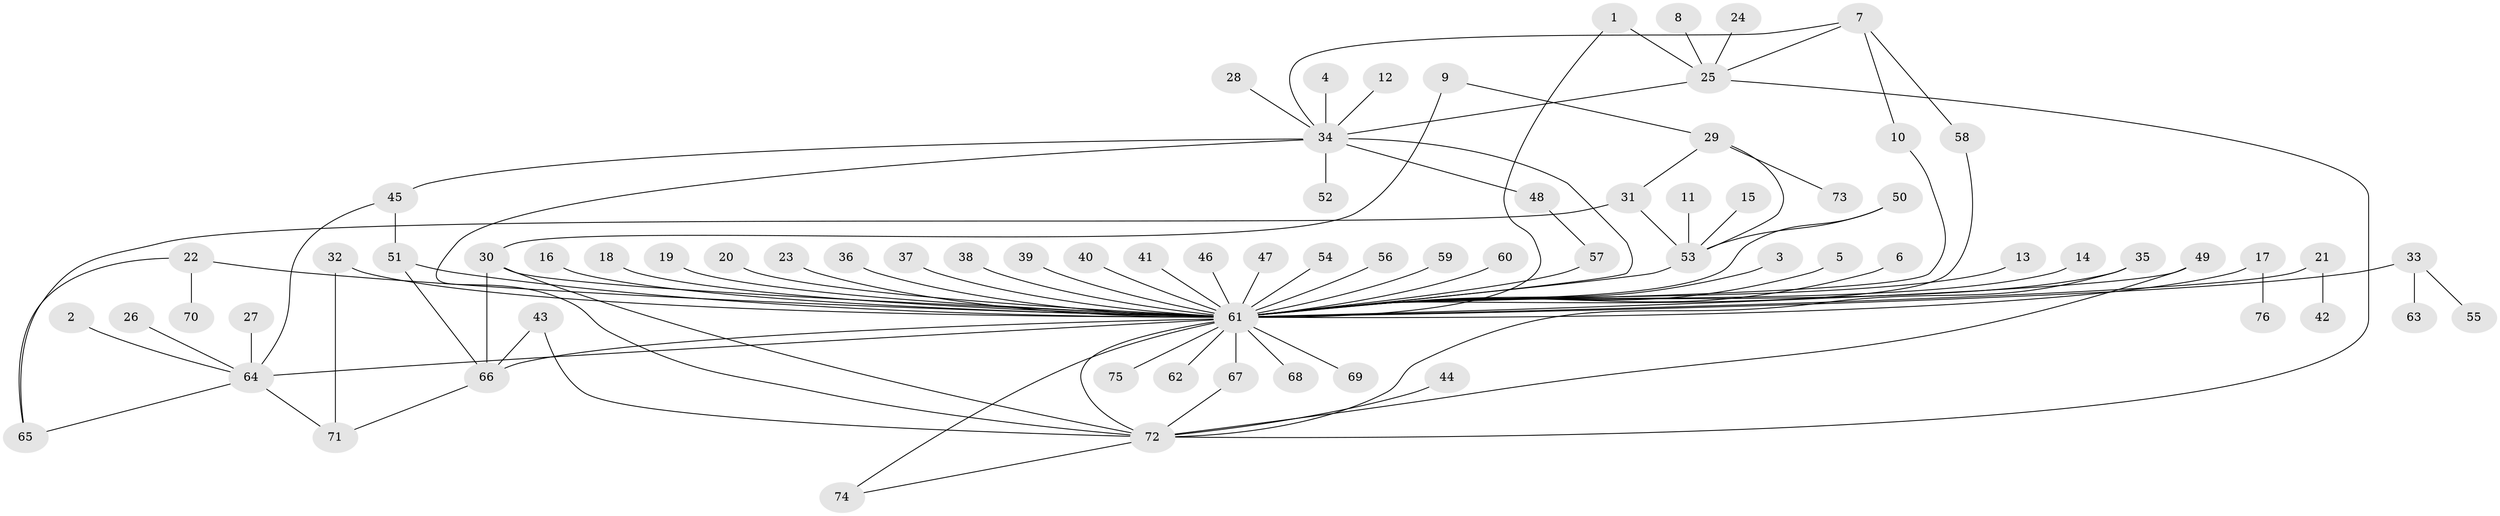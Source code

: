 // original degree distribution, {3: 0.12837837837837837, 65: 0.006756756756756757, 2: 0.22297297297297297, 9: 0.013513513513513514, 5: 0.013513513513513514, 4: 0.08108108108108109, 10: 0.006756756756756757, 1: 0.5067567567567568, 13: 0.006756756756756757, 8: 0.006756756756756757, 6: 0.006756756756756757}
// Generated by graph-tools (version 1.1) at 2025/01/03/09/25 03:01:48]
// undirected, 76 vertices, 99 edges
graph export_dot {
graph [start="1"]
  node [color=gray90,style=filled];
  1;
  2;
  3;
  4;
  5;
  6;
  7;
  8;
  9;
  10;
  11;
  12;
  13;
  14;
  15;
  16;
  17;
  18;
  19;
  20;
  21;
  22;
  23;
  24;
  25;
  26;
  27;
  28;
  29;
  30;
  31;
  32;
  33;
  34;
  35;
  36;
  37;
  38;
  39;
  40;
  41;
  42;
  43;
  44;
  45;
  46;
  47;
  48;
  49;
  50;
  51;
  52;
  53;
  54;
  55;
  56;
  57;
  58;
  59;
  60;
  61;
  62;
  63;
  64;
  65;
  66;
  67;
  68;
  69;
  70;
  71;
  72;
  73;
  74;
  75;
  76;
  1 -- 25 [weight=1.0];
  1 -- 61 [weight=1.0];
  2 -- 64 [weight=1.0];
  3 -- 61 [weight=1.0];
  4 -- 34 [weight=1.0];
  5 -- 61 [weight=1.0];
  6 -- 61 [weight=1.0];
  7 -- 10 [weight=1.0];
  7 -- 25 [weight=1.0];
  7 -- 34 [weight=1.0];
  7 -- 58 [weight=1.0];
  8 -- 25 [weight=1.0];
  9 -- 29 [weight=1.0];
  9 -- 30 [weight=1.0];
  10 -- 61 [weight=1.0];
  11 -- 53 [weight=1.0];
  12 -- 34 [weight=1.0];
  13 -- 61 [weight=1.0];
  14 -- 61 [weight=1.0];
  15 -- 53 [weight=1.0];
  16 -- 61 [weight=1.0];
  17 -- 61 [weight=1.0];
  17 -- 76 [weight=1.0];
  18 -- 61 [weight=1.0];
  19 -- 61 [weight=1.0];
  20 -- 61 [weight=1.0];
  21 -- 42 [weight=1.0];
  21 -- 61 [weight=2.0];
  22 -- 61 [weight=1.0];
  22 -- 65 [weight=1.0];
  22 -- 70 [weight=1.0];
  23 -- 61 [weight=1.0];
  24 -- 25 [weight=1.0];
  25 -- 34 [weight=1.0];
  25 -- 72 [weight=1.0];
  26 -- 64 [weight=1.0];
  27 -- 64 [weight=1.0];
  28 -- 34 [weight=1.0];
  29 -- 31 [weight=1.0];
  29 -- 53 [weight=1.0];
  29 -- 73 [weight=1.0];
  30 -- 61 [weight=2.0];
  30 -- 66 [weight=1.0];
  30 -- 72 [weight=1.0];
  31 -- 53 [weight=1.0];
  31 -- 65 [weight=1.0];
  32 -- 61 [weight=1.0];
  32 -- 71 [weight=1.0];
  33 -- 55 [weight=1.0];
  33 -- 61 [weight=1.0];
  33 -- 63 [weight=1.0];
  34 -- 45 [weight=1.0];
  34 -- 48 [weight=1.0];
  34 -- 52 [weight=1.0];
  34 -- 61 [weight=1.0];
  34 -- 72 [weight=1.0];
  35 -- 61 [weight=1.0];
  35 -- 72 [weight=1.0];
  36 -- 61 [weight=1.0];
  37 -- 61 [weight=1.0];
  38 -- 61 [weight=1.0];
  39 -- 61 [weight=2.0];
  40 -- 61 [weight=1.0];
  41 -- 61 [weight=1.0];
  43 -- 66 [weight=1.0];
  43 -- 72 [weight=1.0];
  44 -- 72 [weight=1.0];
  45 -- 51 [weight=1.0];
  45 -- 64 [weight=1.0];
  46 -- 61 [weight=1.0];
  47 -- 61 [weight=1.0];
  48 -- 57 [weight=1.0];
  49 -- 61 [weight=1.0];
  49 -- 72 [weight=1.0];
  50 -- 53 [weight=1.0];
  50 -- 61 [weight=2.0];
  51 -- 61 [weight=2.0];
  51 -- 66 [weight=1.0];
  53 -- 61 [weight=1.0];
  54 -- 61 [weight=1.0];
  56 -- 61 [weight=1.0];
  57 -- 61 [weight=1.0];
  58 -- 61 [weight=1.0];
  59 -- 61 [weight=1.0];
  60 -- 61 [weight=1.0];
  61 -- 62 [weight=1.0];
  61 -- 64 [weight=1.0];
  61 -- 66 [weight=2.0];
  61 -- 67 [weight=2.0];
  61 -- 68 [weight=1.0];
  61 -- 69 [weight=1.0];
  61 -- 72 [weight=1.0];
  61 -- 74 [weight=1.0];
  61 -- 75 [weight=1.0];
  64 -- 65 [weight=1.0];
  64 -- 71 [weight=1.0];
  66 -- 71 [weight=1.0];
  67 -- 72 [weight=1.0];
  72 -- 74 [weight=1.0];
}
